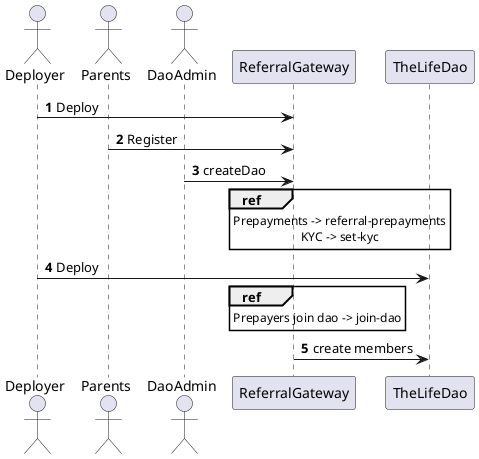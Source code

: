 @startuml Launch activation
autonumber

actor Deployer
actor Parents
actor DaoAdmin

Deployer -> ReferralGateway: Deploy
Parents -> ReferralGateway: Register
DaoAdmin -> ReferralGateway: createDao

ref over ReferralGateway
    Prepayments -> referral-prepayments
    KYC -> set-kyc
end ref

Deployer -> TheLifeDao: Deploy

ref over ReferralGateway
    Prepayers join dao -> join-dao
end ref

ReferralGateway -> TheLifeDao: create members

@enduml    
